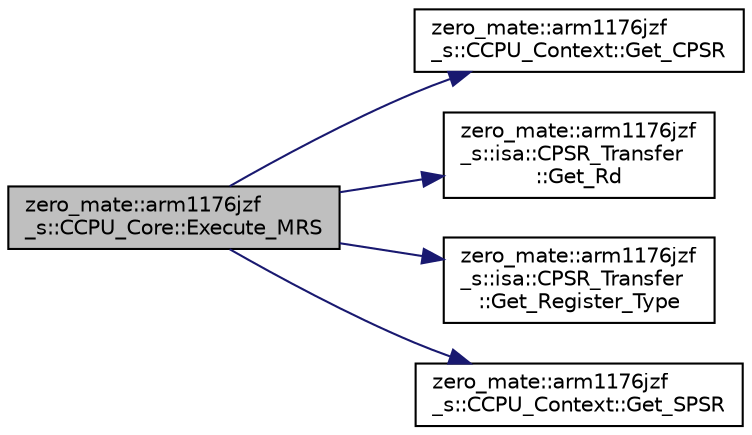 digraph "zero_mate::arm1176jzf_s::CCPU_Core::Execute_MRS"
{
 // LATEX_PDF_SIZE
  bgcolor="transparent";
  edge [fontname="Helvetica",fontsize="10",labelfontname="Helvetica",labelfontsize="10"];
  node [fontname="Helvetica",fontsize="10",shape=record];
  rankdir="LR";
  Node1 [label="zero_mate::arm1176jzf\l_s::CCPU_Core::Execute_MRS",height=0.2,width=0.4,color="black", fillcolor="grey75", style="filled", fontcolor="black",tooltip="Executes an MRS instruction (move data from CPSR/SPSR to an ARM register)."];
  Node1 -> Node2 [color="midnightblue",fontsize="10",style="solid",fontname="Helvetica"];
  Node2 [label="zero_mate::arm1176jzf\l_s::CCPU_Context::Get_CPSR",height=0.2,width=0.4,color="black",URL="$classzero__mate_1_1arm1176jzf__s_1_1CCPU__Context.html#acf66c6ff905975912dbf52133ddfeceb",tooltip=" "];
  Node1 -> Node3 [color="midnightblue",fontsize="10",style="solid",fontname="Helvetica"];
  Node3 [label="zero_mate::arm1176jzf\l_s::isa::CPSR_Transfer\l::Get_Rd",height=0.2,width=0.4,color="black",URL="$classzero__mate_1_1arm1176jzf__s_1_1isa_1_1CPSR__Transfer.html#a00b5bba41731bc7acf875645d64a88a6",tooltip=" "];
  Node1 -> Node4 [color="midnightblue",fontsize="10",style="solid",fontname="Helvetica"];
  Node4 [label="zero_mate::arm1176jzf\l_s::isa::CPSR_Transfer\l::Get_Register_Type",height=0.2,width=0.4,color="black",URL="$classzero__mate_1_1arm1176jzf__s_1_1isa_1_1CPSR__Transfer.html#ada397b14e5cf27991a1b575c95f945bc",tooltip=" "];
  Node1 -> Node5 [color="midnightblue",fontsize="10",style="solid",fontname="Helvetica"];
  Node5 [label="zero_mate::arm1176jzf\l_s::CCPU_Context::Get_SPSR",height=0.2,width=0.4,color="black",URL="$classzero__mate_1_1arm1176jzf__s_1_1CCPU__Context.html#ae00681efcbc4adfcfde001a67c5baeca",tooltip=" "];
}
